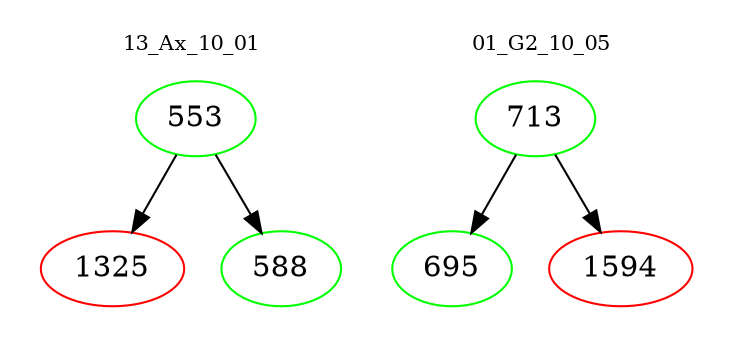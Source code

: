 digraph{
subgraph cluster_0 {
color = white
label = "13_Ax_10_01";
fontsize=10;
T0_553 [label="553", color="green"]
T0_553 -> T0_1325 [color="black"]
T0_1325 [label="1325", color="red"]
T0_553 -> T0_588 [color="black"]
T0_588 [label="588", color="green"]
}
subgraph cluster_1 {
color = white
label = "01_G2_10_05";
fontsize=10;
T1_713 [label="713", color="green"]
T1_713 -> T1_695 [color="black"]
T1_695 [label="695", color="green"]
T1_713 -> T1_1594 [color="black"]
T1_1594 [label="1594", color="red"]
}
}
